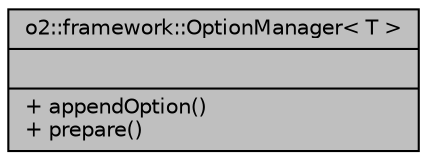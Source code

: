 digraph "o2::framework::OptionManager&lt; T &gt;"
{
 // INTERACTIVE_SVG=YES
  bgcolor="transparent";
  edge [fontname="Helvetica",fontsize="10",labelfontname="Helvetica",labelfontsize="10"];
  node [fontname="Helvetica",fontsize="10",shape=record];
  Node1 [label="{o2::framework::OptionManager\< T \>\n||+ appendOption()\l+ prepare()\l}",height=0.2,width=0.4,color="black", fillcolor="grey75", style="filled", fontcolor="black"];
}
